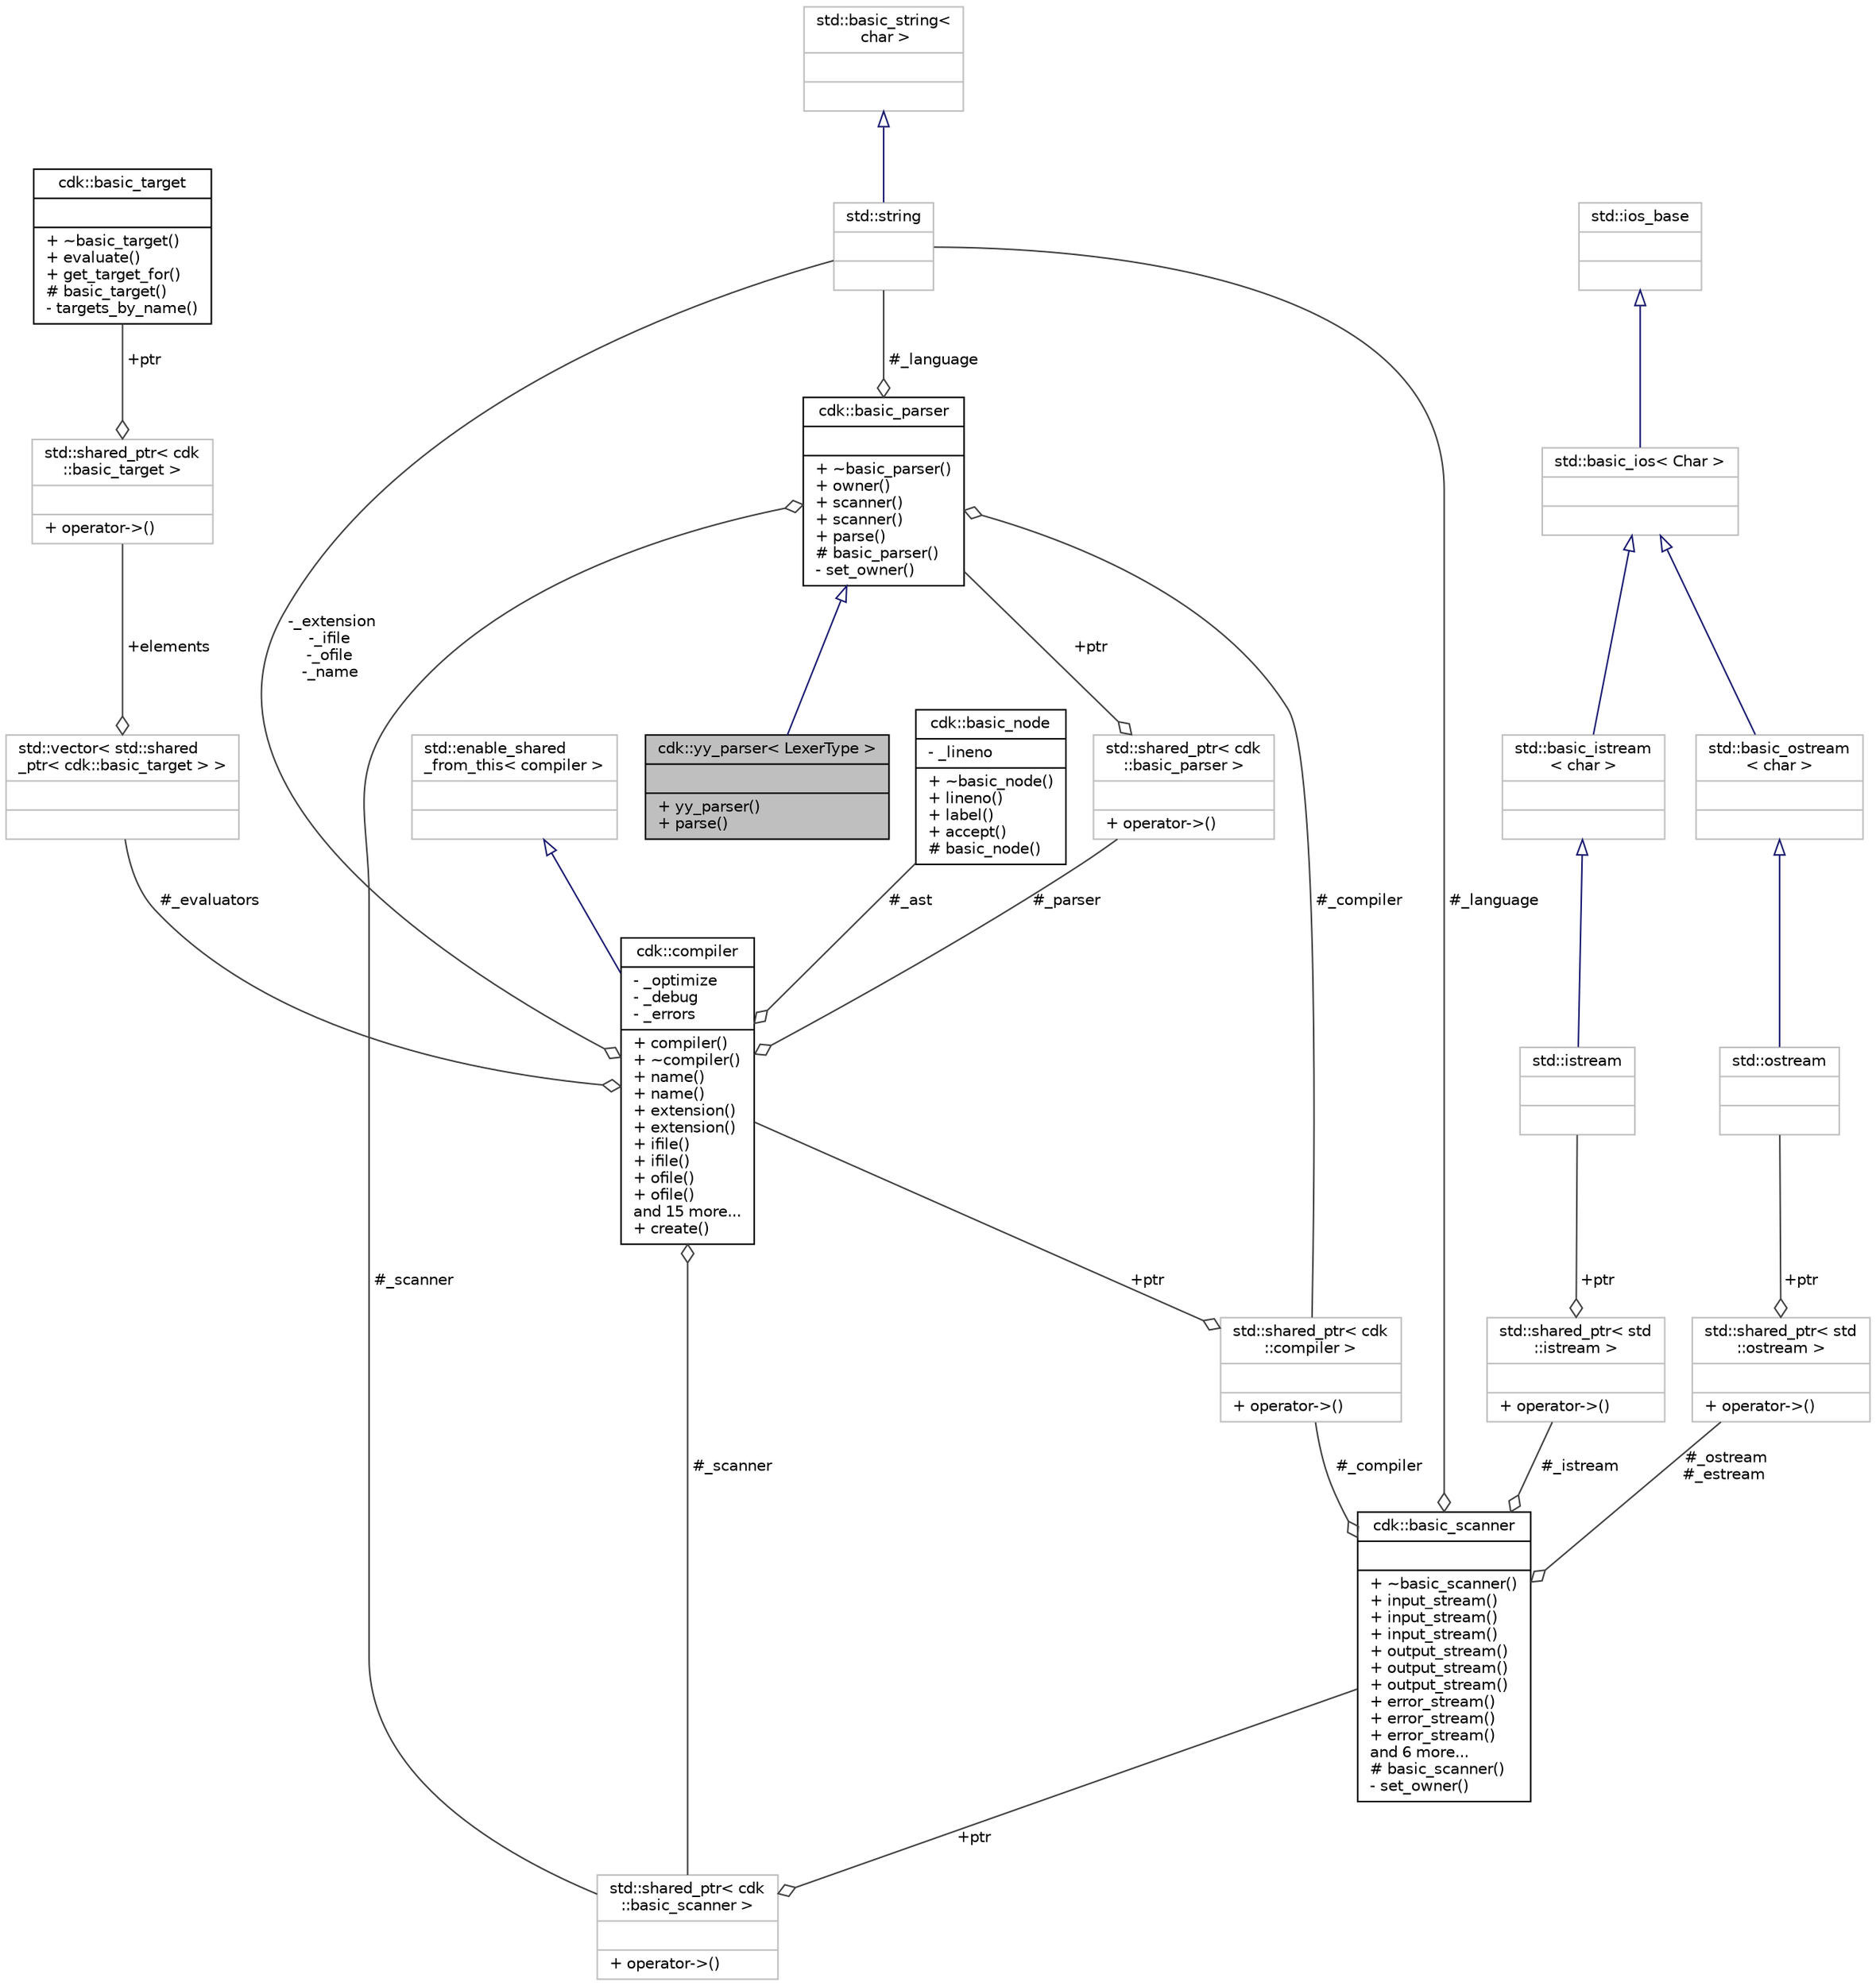 digraph "cdk::yy_parser&lt; LexerType &gt;"
{
 // INTERACTIVE_SVG=YES
 // LATEX_PDF_SIZE
  edge [fontname="Helvetica",fontsize="10",labelfontname="Helvetica",labelfontsize="10"];
  node [fontname="Helvetica",fontsize="10",shape=record];
  Node1 [label="{cdk::yy_parser\< LexerType \>\n||+ yy_parser()\l+ parse()\l}",height=0.2,width=0.4,color="black", fillcolor="grey75", style="filled", fontcolor="black",tooltip=" "];
  Node2 -> Node1 [dir="back",color="midnightblue",fontsize="10",style="solid",arrowtail="onormal"];
  Node2 [label="{cdk::basic_parser\n||+ ~basic_parser()\l+ owner()\l+ scanner()\l+ scanner()\l+ parse()\l# basic_parser()\l- set_owner()\l}",height=0.2,width=0.4,color="black", fillcolor="white", style="filled",URL="$classcdk_1_1basic__parser.html",tooltip=" "];
  Node3 -> Node2 [color="grey25",fontsize="10",style="solid",label=" #_compiler" ,arrowhead="odiamond"];
  Node3 [label="{std::shared_ptr\< cdk\l::compiler \>\n||+ operator-\>()\l}",height=0.2,width=0.4,color="grey75", fillcolor="white", style="filled",tooltip=" "];
  Node4 -> Node3 [color="grey25",fontsize="10",style="solid",label=" +ptr" ,arrowhead="odiamond"];
  Node4 [label="{cdk::compiler\n|- _optimize\l- _debug\l- _errors\l|+ compiler()\l+ ~compiler()\l+ name()\l+ name()\l+ extension()\l+ extension()\l+ ifile()\l+ ifile()\l+ ofile()\l+ ofile()\land 15 more...\l+ create()\l}",height=0.2,width=0.4,color="black", fillcolor="white", style="filled",URL="$classcdk_1_1compiler.html",tooltip=" "];
  Node5 -> Node4 [dir="back",color="midnightblue",fontsize="10",style="solid",arrowtail="onormal"];
  Node5 [label="{std::enable_shared\l_from_this\< compiler \>\n||}",height=0.2,width=0.4,color="grey75", fillcolor="white", style="filled",tooltip=" "];
  Node6 -> Node4 [color="grey25",fontsize="10",style="solid",label=" #_ast" ,arrowhead="odiamond"];
  Node6 [label="{cdk::basic_node\n|- _lineno\l|+ ~basic_node()\l+ lineno()\l+ label()\l+ accept()\l# basic_node()\l}",height=0.2,width=0.4,color="black", fillcolor="white", style="filled",URL="$classcdk_1_1basic__node.html",tooltip=" "];
  Node7 -> Node4 [color="grey25",fontsize="10",style="solid",label=" #_parser" ,arrowhead="odiamond"];
  Node7 [label="{std::shared_ptr\< cdk\l::basic_parser \>\n||+ operator-\>()\l}",height=0.2,width=0.4,color="grey75", fillcolor="white", style="filled",tooltip=" "];
  Node2 -> Node7 [color="grey25",fontsize="10",style="solid",label=" +ptr" ,arrowhead="odiamond"];
  Node8 -> Node4 [color="grey25",fontsize="10",style="solid",label=" -_extension\n-_ifile\n-_ofile\n-_name" ,arrowhead="odiamond"];
  Node8 [label="{std::string\n||}",height=0.2,width=0.4,color="grey75", fillcolor="white", style="filled",tooltip="STL class."];
  Node9 -> Node8 [dir="back",color="midnightblue",fontsize="10",style="solid",arrowtail="onormal"];
  Node9 [label="{std::basic_string\<\l char \>\n||}",height=0.2,width=0.4,color="grey75", fillcolor="white", style="filled",tooltip="STL class."];
  Node10 -> Node4 [color="grey25",fontsize="10",style="solid",label=" #_scanner" ,arrowhead="odiamond"];
  Node10 [label="{std::shared_ptr\< cdk\l::basic_scanner \>\n||+ operator-\>()\l}",height=0.2,width=0.4,color="grey75", fillcolor="white", style="filled",tooltip=" "];
  Node11 -> Node10 [color="grey25",fontsize="10",style="solid",label=" +ptr" ,arrowhead="odiamond"];
  Node11 [label="{cdk::basic_scanner\n||+ ~basic_scanner()\l+ input_stream()\l+ input_stream()\l+ input_stream()\l+ output_stream()\l+ output_stream()\l+ output_stream()\l+ error_stream()\l+ error_stream()\l+ error_stream()\land 6 more...\l# basic_scanner()\l- set_owner()\l}",height=0.2,width=0.4,color="black", fillcolor="white", style="filled",URL="$classcdk_1_1basic__scanner.html",tooltip=" "];
  Node3 -> Node11 [color="grey25",fontsize="10",style="solid",label=" #_compiler" ,arrowhead="odiamond"];
  Node12 -> Node11 [color="grey25",fontsize="10",style="solid",label=" #_ostream\n#_estream" ,arrowhead="odiamond"];
  Node12 [label="{std::shared_ptr\< std\l::ostream \>\n||+ operator-\>()\l}",height=0.2,width=0.4,color="grey75", fillcolor="white", style="filled",tooltip=" "];
  Node13 -> Node12 [color="grey25",fontsize="10",style="solid",label=" +ptr" ,arrowhead="odiamond"];
  Node13 [label="{std::ostream\n||}",height=0.2,width=0.4,color="grey75", fillcolor="white", style="filled",tooltip="STL class."];
  Node14 -> Node13 [dir="back",color="midnightblue",fontsize="10",style="solid",arrowtail="onormal"];
  Node14 [label="{std::basic_ostream\l\< char \>\n||}",height=0.2,width=0.4,color="grey75", fillcolor="white", style="filled",tooltip="STL class."];
  Node15 -> Node14 [dir="back",color="midnightblue",fontsize="10",style="solid",arrowtail="onormal"];
  Node15 [label="{std::basic_ios\< Char \>\n||}",height=0.2,width=0.4,color="grey75", fillcolor="white", style="filled",tooltip="STL class."];
  Node16 -> Node15 [dir="back",color="midnightblue",fontsize="10",style="solid",arrowtail="onormal"];
  Node16 [label="{std::ios_base\n||}",height=0.2,width=0.4,color="grey75", fillcolor="white", style="filled",tooltip="STL class."];
  Node8 -> Node11 [color="grey25",fontsize="10",style="solid",label=" #_language" ,arrowhead="odiamond"];
  Node17 -> Node11 [color="grey25",fontsize="10",style="solid",label=" #_istream" ,arrowhead="odiamond"];
  Node17 [label="{std::shared_ptr\< std\l::istream \>\n||+ operator-\>()\l}",height=0.2,width=0.4,color="grey75", fillcolor="white", style="filled",tooltip=" "];
  Node18 -> Node17 [color="grey25",fontsize="10",style="solid",label=" +ptr" ,arrowhead="odiamond"];
  Node18 [label="{std::istream\n||}",height=0.2,width=0.4,color="grey75", fillcolor="white", style="filled",tooltip="STL class."];
  Node19 -> Node18 [dir="back",color="midnightblue",fontsize="10",style="solid",arrowtail="onormal"];
  Node19 [label="{std::basic_istream\l\< char \>\n||}",height=0.2,width=0.4,color="grey75", fillcolor="white", style="filled",tooltip="STL class."];
  Node15 -> Node19 [dir="back",color="midnightblue",fontsize="10",style="solid",arrowtail="onormal"];
  Node20 -> Node4 [color="grey25",fontsize="10",style="solid",label=" #_evaluators" ,arrowhead="odiamond"];
  Node20 [label="{std::vector\< std::shared\l_ptr\< cdk::basic_target \> \>\n||}",height=0.2,width=0.4,color="grey75", fillcolor="white", style="filled",tooltip=" "];
  Node21 -> Node20 [color="grey25",fontsize="10",style="solid",label=" +elements" ,arrowhead="odiamond"];
  Node21 [label="{std::shared_ptr\< cdk\l::basic_target \>\n||+ operator-\>()\l}",height=0.2,width=0.4,color="grey75", fillcolor="white", style="filled",tooltip=" "];
  Node22 -> Node21 [color="grey25",fontsize="10",style="solid",label=" +ptr" ,arrowhead="odiamond"];
  Node22 [label="{cdk::basic_target\n||+ ~basic_target()\l+ evaluate()\l+ get_target_for()\l# basic_target()\l- targets_by_name()\l}",height=0.2,width=0.4,color="black", fillcolor="white", style="filled",URL="$classcdk_1_1basic__target.html",tooltip=" "];
  Node8 -> Node2 [color="grey25",fontsize="10",style="solid",label=" #_language" ,arrowhead="odiamond"];
  Node10 -> Node2 [color="grey25",fontsize="10",style="solid",label=" #_scanner" ,arrowhead="odiamond"];
}
